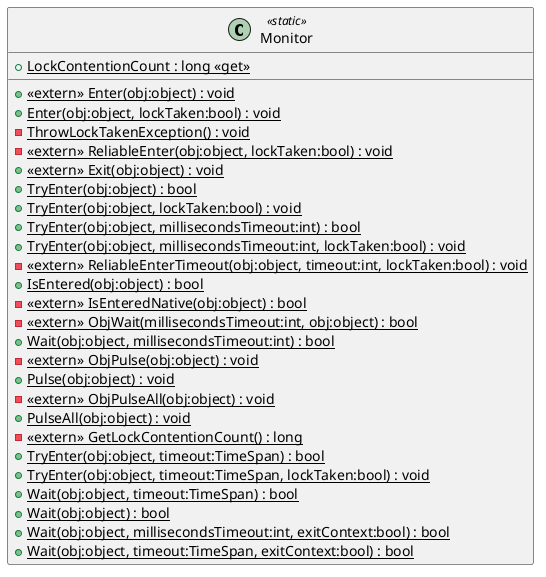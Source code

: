 @startuml
class Monitor <<static>> {
    + {static} <<extern>> Enter(obj:object) : void
    + {static} Enter(obj:object, lockTaken:bool) : void
    - {static} ThrowLockTakenException() : void
    - {static} <<extern>> ReliableEnter(obj:object, lockTaken:bool) : void
    + {static} <<extern>> Exit(obj:object) : void
    + {static} TryEnter(obj:object) : bool
    + {static} TryEnter(obj:object, lockTaken:bool) : void
    + {static} TryEnter(obj:object, millisecondsTimeout:int) : bool
    + {static} TryEnter(obj:object, millisecondsTimeout:int, lockTaken:bool) : void
    - {static} <<extern>> ReliableEnterTimeout(obj:object, timeout:int, lockTaken:bool) : void
    + {static} IsEntered(obj:object) : bool
    - {static} <<extern>> IsEnteredNative(obj:object) : bool
    - {static} <<extern>> ObjWait(millisecondsTimeout:int, obj:object) : bool
    + {static} Wait(obj:object, millisecondsTimeout:int) : bool
    - {static} <<extern>> ObjPulse(obj:object) : void
    + {static} Pulse(obj:object) : void
    - {static} <<extern>> ObjPulseAll(obj:object) : void
    + {static} PulseAll(obj:object) : void
    + {static} LockContentionCount : long <<get>>
    - {static} <<extern>> GetLockContentionCount() : long
    + {static} TryEnter(obj:object, timeout:TimeSpan) : bool
    + {static} TryEnter(obj:object, timeout:TimeSpan, lockTaken:bool) : void
    + {static} Wait(obj:object, timeout:TimeSpan) : bool
    + {static} Wait(obj:object) : bool
    + {static} Wait(obj:object, millisecondsTimeout:int, exitContext:bool) : bool
    + {static} Wait(obj:object, timeout:TimeSpan, exitContext:bool) : bool
}
@enduml
